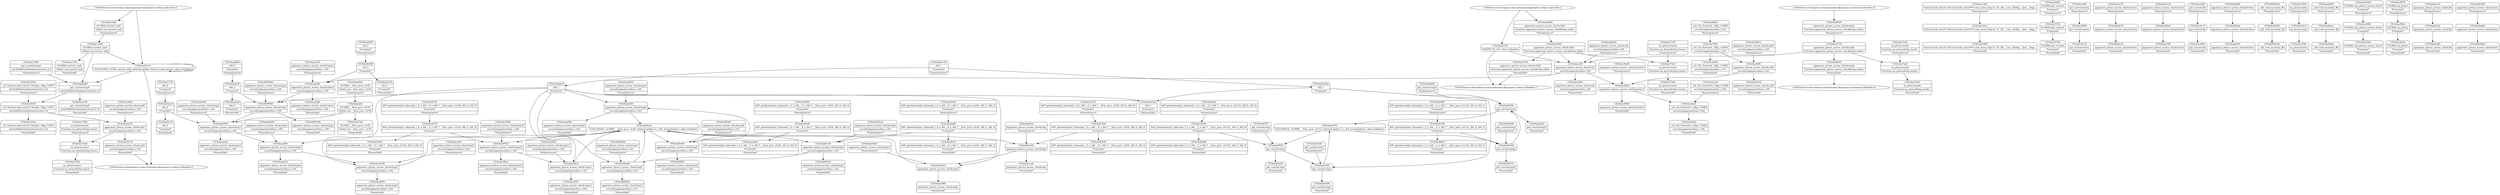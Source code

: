 digraph {
	CE0x4ac5d40 [shape=record,shape=Mrecord,label="{CE0x4ac5d40|_ret_%struct.task_struct*_%tmp4,_!dbg_!15471|./arch/x86/include/asm/current.h,14|*SummSource*}"]
	CE0x4aa0290 [shape=record,shape=Mrecord,label="{CE0x4aa0290|apparmor_ptrace_access_check:tmp9|security/apparmor/lsm.c,103|*SummSource*}"]
	CE0x4ac8da0 [shape=record,shape=Mrecord,label="{CE0x4ac8da0|apparmor_ptrace_access_check:retval.0}"]
	CE0x4ac74c0 [shape=record,shape=Mrecord,label="{CE0x4ac74c0|aa_ptrace:tracee|Function::aa_ptrace&Arg::tracee::}"]
	CE0x4a9ff40 [shape=record,shape=Mrecord,label="{CE0x4a9ff40|apparmor_ptrace_access_check:tmp8|security/apparmor/lsm.c,103|*SummSink*}"]
	CE0x4ac5f30 [shape=record,shape=Mrecord,label="{CE0x4ac5f30|_ret_%struct.task_struct*_%tmp4,_!dbg_!15471|./arch/x86/include/asm/current.h,14}"]
	CE0x4aa2790 [shape=record,shape=Mrecord,label="{CE0x4aa2790|apparmor_ptrace_access_check:tmp5|security/apparmor/lsm.c,100}"]
	CE0x4ad1620 [shape=record,shape=Mrecord,label="{CE0x4ad1620|get_current:tmp1|*SummSource*}"]
	CE0x4aadc20 [shape=record,shape=Mrecord,label="{CE0x4aadc20|apparmor_ptrace_access_check:tmp4|security/apparmor/lsm.c,100|*SummSink*}"]
	CE0x4ad0df0 [shape=record,shape=Mrecord,label="{CE0x4ad0df0|i64*_getelementptr_inbounds_(_2_x_i64_,_2_x_i64_*___llvm_gcov_ctr112,_i64_0,_i64_1)|*Constant*|*SummSource*}"]
	CE0x4aa2160 [shape=record,shape=Mrecord,label="{CE0x4aa2160|i32_0|*Constant*|*SummSink*}"]
	CE0x4ac18c0 [shape=record,shape=Mrecord,label="{CE0x4ac18c0|%struct.task_struct*_(%struct.task_struct**)*_asm_movq_%gs:$_1:P_,$0_,_r,im,_dirflag_,_fpsr_,_flags_}"]
	CE0x4aaca80 [shape=record,shape=Mrecord,label="{CE0x4aaca80|apparmor_ptrace_access_check:tmp5|security/apparmor/lsm.c,100|*SummSource*}"]
	CE0x4ab9210 [shape=record,shape=Mrecord,label="{CE0x4ab9210|apparmor_ptrace_access_check:tmp6|security/apparmor/lsm.c,101|*SummSink*}"]
	CE0x4ac63e0 [shape=record,shape=Mrecord,label="{CE0x4ac63e0|_ret_%struct.task_struct*_%tmp4,_!dbg_!15471|./arch/x86/include/asm/current.h,14|*SummSink*}"]
	CE0x4acabc0 [shape=record,shape=Mrecord,label="{CE0x4acabc0|_ret_i32_%retval.0,_!dbg_!15480|security/apparmor/lsm.c,104}"]
	CE0x4a9c440 [shape=record,shape=Mrecord,label="{CE0x4a9c440|apparmor_ptrace_access_check:tmp}"]
	CE0x4ac98c0 [shape=record,shape=Mrecord,label="{CE0x4ac98c0|apparmor_ptrace_access_check:tmp10|security/apparmor/lsm.c,104|*SummSink*}"]
	CE0x4a9af10 [shape=record,shape=Mrecord,label="{CE0x4a9af10|apparmor_ptrace_access_check:tmp|*SummSource*}"]
	CE0x4aa3120 [shape=record,shape=Mrecord,label="{CE0x4aa3120|apparmor_ptrace_access_check:tobool|security/apparmor/lsm.c,100|*SummSource*}"]
	CE0x4aa2950 [shape=record,shape=Mrecord,label="{CE0x4aa2950|apparmor_ptrace_access_check:tmp5|security/apparmor/lsm.c,100|*SummSink*}"]
	CE0x4ac5680 [shape=record,shape=Mrecord,label="{CE0x4ac5680|GLOBAL:get_current|*Constant*|*SummSource*}"]
	CE0x4ac5af0 [shape=record,shape=Mrecord,label="{CE0x4ac5af0|get_current:entry|*SummSource*}"]
	CE0x4ab3ac0 [shape=record,shape=Mrecord,label="{CE0x4ab3ac0|i64_0|*Constant*}"]
	CE0x4aab110 [shape=record,shape=Mrecord,label="{CE0x4aab110|i64_0|*Constant*|*SummSink*}"]
	"CONST[source:0(mediator),value:2(dynamic)][purpose:{subject}][SnkIdx:0]"
	CE0x4ac4fb0 [shape=record,shape=Mrecord,label="{CE0x4ac4fb0|apparmor_ptrace_access_check:call1|security/apparmor/lsm.c,103|*SummSource*}"]
	CE0x4ad1490 [shape=record,shape=Mrecord,label="{CE0x4ad1490|i64*_getelementptr_inbounds_(_2_x_i64_,_2_x_i64_*___llvm_gcov_ctr112,_i64_0,_i64_1)|*Constant*}"]
	CE0x4aa1ca0 [shape=record,shape=Mrecord,label="{CE0x4aa1ca0|apparmor_ptrace_access_check:tmp|*SummSink*}"]
	CE0x4a9ee10 [shape=record,shape=Mrecord,label="{CE0x4a9ee10|apparmor_ptrace_access_check:return|*SummSink*}"]
	CE0x4aa4a60 [shape=record,shape=Mrecord,label="{CE0x4aa4a60|apparmor_ptrace_access_check:tmp3|security/apparmor/lsm.c,100|*SummSource*}"]
	CE0x4aaaf40 [shape=record,shape=Mrecord,label="{CE0x4aaaf40|apparmor_ptrace_access_check:tmp4|security/apparmor/lsm.c,100}"]
	CE0x4aadf60 [shape=record,shape=Mrecord,label="{CE0x4aadf60|i64_2|*Constant*|*SummSource*}"]
	CE0x4ac7aa0 [shape=record,shape=Mrecord,label="{CE0x4ac7aa0|aa_ptrace:mode|Function::aa_ptrace&Arg::mode::}"]
	CE0x4a99270 [shape=record,shape=Mrecord,label="{CE0x4a99270|get_current:tmp2|*SummSink*}"]
	CE0x4aaaea0 [shape=record,shape=Mrecord,label="{CE0x4aaaea0|apparmor_ptrace_access_check:tmp3|security/apparmor/lsm.c,100|*SummSink*}"]
	CE0x4aca6d0 [shape=record,shape=Mrecord,label="{CE0x4aca6d0|apparmor_ptrace_access_check:tmp11|security/apparmor/lsm.c,104|*SummSource*}"]
	CE0x4ac5330 [shape=record,shape=Mrecord,label="{CE0x4ac5330|GLOBAL:get_current|*Constant*}"]
	CE0x4aa60a0 [shape=record,shape=Mrecord,label="{CE0x4aa60a0|apparmor_ptrace_access_check:if.end}"]
	CE0x4aa1980 [shape=record,shape=Mrecord,label="{CE0x4aa1980|apparmor_ptrace_access_check:tmp1|*SummSink*}"]
	CE0x4ac71b0 [shape=record,shape=Mrecord,label="{CE0x4ac71b0|aa_ptrace:tracer|Function::aa_ptrace&Arg::tracer::}"]
	CE0x4a9f6d0 [shape=record,shape=Mrecord,label="{CE0x4a9f6d0|apparmor_ptrace_access_check:mode|Function::apparmor_ptrace_access_check&Arg::mode::|*SummSource*}"]
	CE0x4aa4660 [shape=record,shape=Mrecord,label="{CE0x4aa4660|apparmor_ptrace_access_check:child|Function::apparmor_ptrace_access_check&Arg::child::|*SummSource*}"]
	CE0x4ad1690 [shape=record,shape=Mrecord,label="{CE0x4ad1690|get_current:tmp1|*SummSink*}"]
	CE0x4ad0fe0 [shape=record,shape=Mrecord,label="{CE0x4ad0fe0|i64*_getelementptr_inbounds_(_2_x_i64_,_2_x_i64_*___llvm_gcov_ctr112,_i64_0,_i64_1)|*Constant*|*SummSink*}"]
	CE0x4909040 [shape=record,shape=Mrecord,label="{CE0x4909040|apparmor_ptrace_access_check:tmp2|security/apparmor/lsm.c,100}"]
	CE0x4ac24b0 [shape=record,shape=Mrecord,label="{CE0x4ac24b0|get_current:bb|*SummSink*}"]
	CE0x4ab4e70 [shape=record,shape=Mrecord,label="{CE0x4ab4e70|apparmor_ptrace_access_check:return}"]
	CE0x4ad32b0 [shape=record,shape=Mrecord,label="{CE0x4ad32b0|i64_1|*Constant*}"]
	"CONST[source:2(external),value:2(dynamic)][purpose:{subject}][SrcIdx:3]"
	CE0x4a99200 [shape=record,shape=Mrecord,label="{CE0x4a99200|get_current:tmp2|*SummSource*}"]
	CE0x4aa3700 [shape=record,shape=Mrecord,label="{CE0x4aa3700|VOIDTB_TE:_CE:_elem_0:default:}"]
	CE0x4ac9dc0 [shape=record,shape=Mrecord,label="{CE0x4ac9dc0|apparmor_ptrace_access_check:tmp11|security/apparmor/lsm.c,104}"]
	CE0x4a9eb80 [shape=record,shape=Mrecord,label="{CE0x4a9eb80|apparmor_ptrace_access_check:if.then|*SummSource*}"]
	CE0x4ac7cb0 [shape=record,shape=Mrecord,label="{CE0x4ac7cb0|aa_ptrace:mode|Function::aa_ptrace&Arg::mode::|*SummSource*}"]
	"CONST[source:1(input),value:2(dynamic)][purpose:{operation}][SrcIdx:2]"
	CE0x4aa9ed0 [shape=record,shape=Mrecord,label="{CE0x4aa9ed0|i64*_getelementptr_inbounds_(_6_x_i64_,_6_x_i64_*___llvm_gcov_ctr39,_i64_0,_i64_4)|*Constant*}"]
	CE0x4a9d6a0 [shape=record,shape=Mrecord,label="{CE0x4a9d6a0|apparmor_ptrace_access_check:if.then}"]
	CE0x4aa20f0 [shape=record,shape=Mrecord,label="{CE0x4aa20f0|i32_0|*Constant*|*SummSource*}"]
	CE0x4aab990 [shape=record,shape=Mrecord,label="{CE0x4aab990|get_current:tmp3|*SummSource*}"]
	CE0x49092e0 [shape=record,shape=Mrecord,label="{CE0x49092e0|_call_void_mcount()_#2|*SummSource*}"]
	CE0x4ac17b0 [shape=record,shape=Mrecord,label="{CE0x4ac17b0|GLOBAL:current_task|Global_var:current_task|*SummSink*}"]
	CE0x4a9b050 [shape=record,shape=Mrecord,label="{CE0x4a9b050|i64*_getelementptr_inbounds_(_6_x_i64_,_6_x_i64_*___llvm_gcov_ctr39,_i64_0,_i64_0)|*Constant*|*SummSink*}"]
	CE0x4ac22f0 [shape=record,shape=Mrecord,label="{CE0x4ac22f0|get_current:bb|*SummSource*}"]
	CE0x4ac16d0 [shape=record,shape=Mrecord,label="{CE0x4ac16d0|GLOBAL:current_task|Global_var:current_task|*SummSource*}"]
	CE0x4ac7380 [shape=record,shape=Mrecord,label="{CE0x4ac7380|aa_ptrace:tracer|Function::aa_ptrace&Arg::tracer::|*SummSource*}"]
	CE0x4aab000 [shape=record,shape=Mrecord,label="{CE0x4aab000|apparmor_ptrace_access_check:tmp4|security/apparmor/lsm.c,100|*SummSource*}"]
	CE0x4ac6ec0 [shape=record,shape=Mrecord,label="{CE0x4ac6ec0|aa_ptrace:entry}"]
	CE0x4aabac0 [shape=record,shape=Mrecord,label="{CE0x4aabac0|_call_void_mcount()_#2}"]
	CE0x4ac1a60 [shape=record,shape=Mrecord,label="{CE0x4ac1a60|%struct.task_struct*_(%struct.task_struct**)*_asm_movq_%gs:$_1:P_,$0_,_r,im,_dirflag_,_fpsr_,_flags_|*SummSource*}"]
	CE0x4aa4920 [shape=record,shape=Mrecord,label="{CE0x4aa4920|GLOBAL:__llvm_gcov_ctr39|Global_var:__llvm_gcov_ctr39|*SummSource*}"]
	CE0x4aac070 [shape=record,shape=Mrecord,label="{CE0x4aac070|COLLAPSED:_GCMRE___llvm_gcov_ctr112_internal_global_2_x_i64_zeroinitializer:_elem_0:default:}"]
	CE0x4ad3240 [shape=record,shape=Mrecord,label="{CE0x4ad3240|get_current:tmp|*SummSink*}"]
	CE0x4ac7f80 [shape=record,shape=Mrecord,label="{CE0x4ac7f80|_ret_i32_%error.0,_!dbg_!15485|security/apparmor/ipc.c,110}"]
	CE0x4ab6a60 [shape=record,shape=Mrecord,label="{CE0x4ab6a60|get_current:tmp4|./arch/x86/include/asm/current.h,14}"]
	"CONST[source:0(mediator),value:0(static)][purpose:{operation}][SnkIdx:2]"
	CE0x4aa3460 [shape=record,shape=Mrecord,label="{CE0x4aa3460|GLOBAL:cap_ptrace_access_check|*Constant*}"]
	CE0x4ab9130 [shape=record,shape=Mrecord,label="{CE0x4ab9130|apparmor_ptrace_access_check:tmp6|security/apparmor/lsm.c,101}"]
	CE0x49093a0 [shape=record,shape=Mrecord,label="{CE0x49093a0|_call_void_mcount()_#2|*SummSink*}"]
	CE0x4ac9330 [shape=record,shape=Mrecord,label="{CE0x4ac9330|i64*_getelementptr_inbounds_(_6_x_i64_,_6_x_i64_*___llvm_gcov_ctr39,_i64_0,_i64_5)|*Constant*|*SummSource*}"]
	CE0x4ac57b0 [shape=record,shape=Mrecord,label="{CE0x4ac57b0|GLOBAL:get_current|*Constant*|*SummSink*}"]
	CE0x4ac8370 [shape=record,shape=Mrecord,label="{CE0x4ac8370|i64*_getelementptr_inbounds_(_6_x_i64_,_6_x_i64_*___llvm_gcov_ctr39,_i64_0,_i64_5)|*Constant*}"]
	CE0x4ac97e0 [shape=record,shape=Mrecord,label="{CE0x4ac97e0|apparmor_ptrace_access_check:tmp10|security/apparmor/lsm.c,104}"]
	CE0x4ac69e0 [shape=record,shape=Mrecord,label="{CE0x4ac69e0|GLOBAL:aa_ptrace|*Constant*}"]
	CE0x4a99360 [shape=record,shape=Mrecord,label="{CE0x4a99360|get_current:tmp3}"]
	CE0x4aadef0 [shape=record,shape=Mrecord,label="{CE0x4aadef0|i64_2|*Constant*}"]
	CE0x4ab69a0 [shape=record,shape=Mrecord,label="{CE0x4ab69a0|_call_void_mcount()_#2|*SummSink*}"]
	CE0x4ad1420 [shape=record,shape=Mrecord,label="{CE0x4ad1420|get_current:tmp1}"]
	CE0x4ac1b60 [shape=record,shape=Mrecord,label="{CE0x4ac1b60|get_current:tmp4|./arch/x86/include/asm/current.h,14|*SummSource*}"]
	CE0x4acac30 [shape=record,shape=Mrecord,label="{CE0x4acac30|_ret_i32_%retval.0,_!dbg_!15480|security/apparmor/lsm.c,104|*SummSource*}"]
	CE0x4aa1730 [shape=record,shape=Mrecord,label="{CE0x4aa1730|i64_0|*Constant*|*SummSource*}"]
	CE0x4aa6110 [shape=record,shape=Mrecord,label="{CE0x4aa6110|apparmor_ptrace_access_check:if.end|*SummSource*}"]
	CE0x4a99d50 [shape=record,shape=Mrecord,label="{CE0x4a99d50|apparmor_ptrace_access_check:tmp7|security/apparmor/lsm.c,101|*SummSink*}"]
	CE0x4aca850 [shape=record,shape=Mrecord,label="{CE0x4aca850|apparmor_ptrace_access_check:tmp11|security/apparmor/lsm.c,104|*SummSink*}"]
	CE0x4ac6d10 [shape=record,shape=Mrecord,label="{CE0x4ac6d10|GLOBAL:aa_ptrace|*Constant*|*SummSink*}"]
	CE0x4ac15d0 [shape=record,shape=Mrecord,label="{CE0x4ac15d0|GLOBAL:current_task|Global_var:current_task}"]
	CE0x4a9a0c0 [shape=record,shape=Mrecord,label="{CE0x4a9a0c0|i64_1|*Constant*}"]
	CE0x4aad540 [shape=record,shape=Mrecord,label="{CE0x4aad540|apparmor_ptrace_access_check:child|Function::apparmor_ptrace_access_check&Arg::child::}"]
	CE0x4aaa580 [shape=record,shape=Mrecord,label="{CE0x4aaa580|apparmor_ptrace_access_check:tmp9|security/apparmor/lsm.c,103}"]
	CE0x4a9ac10 [shape=record,shape=Mrecord,label="{CE0x4a9ac10|apparmor_ptrace_access_check:bb|*SummSource*}"]
	CE0x4aa3540 [shape=record,shape=Mrecord,label="{CE0x4aa3540|GLOBAL:cap_ptrace_access_check|*Constant*|*SummSource*}"]
	CE0x4ac70f0 [shape=record,shape=Mrecord,label="{CE0x4ac70f0|aa_ptrace:entry|*SummSink*}"]
	CE0x4aad440 [shape=record,shape=Mrecord,label="{CE0x4aad440|apparmor_ptrace_access_check:call|security/apparmor/lsm.c,99|*SummSource*}"]
	CE0x4a9aab0 [shape=record,shape=Mrecord,label="{CE0x4a9aab0|apparmor_ptrace_access_check:entry}"]
	CE0x4ac9040 [shape=record,shape=Mrecord,label="{CE0x4ac9040|apparmor_ptrace_access_check:retval.0|*SummSink*}"]
	CE0x4ac6810 [shape=record,shape=Mrecord,label="{CE0x4ac6810|apparmor_ptrace_access_check:call2|security/apparmor/lsm.c,103|*SummSource*}"]
	CE0x4909180 [shape=record,shape=Mrecord,label="{CE0x4909180|apparmor_ptrace_access_check:tmp2|security/apparmor/lsm.c,100|*SummSink*}"]
	CE0x4a99190 [shape=record,shape=Mrecord,label="{CE0x4a99190|get_current:tmp2}"]
	CE0x4ac80e0 [shape=record,shape=Mrecord,label="{CE0x4ac80e0|_ret_i32_%error.0,_!dbg_!15485|security/apparmor/ipc.c,110|*SummSource*}"]
	CE0x4aacc20 [shape=record,shape=Mrecord,label="{CE0x4aacc20|apparmor_ptrace_access_check:call|security/apparmor/lsm.c,99}"]
	CE0x4aa6250 [shape=record,shape=Mrecord,label="{CE0x4aa6250|apparmor_ptrace_access_check:if.then|*SummSink*}"]
	CE0x4ac66f0 [shape=record,shape=Mrecord,label="{CE0x4ac66f0|apparmor_ptrace_access_check:call2|security/apparmor/lsm.c,103}"]
	CE0x4aa6380 [shape=record,shape=Mrecord,label="{CE0x4aa6380|_call_void_mcount()_#2}"]
	CE0x4ac9850 [shape=record,shape=Mrecord,label="{CE0x4ac9850|apparmor_ptrace_access_check:tmp10|security/apparmor/lsm.c,104|*SummSource*}"]
	CE0x4ac21c0 [shape=record,shape=Mrecord,label="{CE0x4ac21c0|get_current:bb}"]
	CE0x4a99a40 [shape=record,shape=Mrecord,label="{CE0x4a99a40|apparmor_ptrace_access_check:tmp7|security/apparmor/lsm.c,101}"]
	CE0x4ac1c00 [shape=record,shape=Mrecord,label="{CE0x4ac1c00|get_current:tmp4|./arch/x86/include/asm/current.h,14|*SummSink*}"]
	CE0x4aa64b0 [shape=record,shape=Mrecord,label="{CE0x4aa64b0|apparmor_ptrace_access_check:tmp1|*SummSource*}"]
	CE0x4aa5f10 [shape=record,shape=Mrecord,label="{CE0x4aa5f10|i64*_getelementptr_inbounds_(_6_x_i64_,_6_x_i64_*___llvm_gcov_ctr39,_i64_0,_i64_3)|*Constant*|*SummSink*}"]
	CE0x4aa67f0 [shape=record,shape=Mrecord,label="{CE0x4aa67f0|get_current:tmp|*SummSource*}"]
	"CONST[source:1(input),value:2(dynamic)][purpose:{object}][SrcIdx:1]"
	CE0x4aa6180 [shape=record,shape=Mrecord,label="{CE0x4aa6180|apparmor_ptrace_access_check:if.end|*SummSink*}"]
	CE0x4aa2450 [shape=record,shape=Mrecord,label="{CE0x4aa2450|apparmor_ptrace_access_check:tobool|security/apparmor/lsm.c,100}"]
	CE0x4acb0a0 [shape=record,shape=Mrecord,label="{CE0x4acb0a0|_ret_i32_%retval.0,_!dbg_!15480|security/apparmor/lsm.c,104|*SummSink*}"]
	CE0x4ac67a0 [shape=record,shape=Mrecord,label="{CE0x4ac67a0|apparmor_ptrace_access_check:call2|security/apparmor/lsm.c,103|*SummSink*}"]
	CE0x4aaa6b0 [shape=record,shape=Mrecord,label="{CE0x4aaa6b0|apparmor_ptrace_access_check:tmp9|security/apparmor/lsm.c,103|*SummSink*}"]
	CE0x4aa6780 [shape=record,shape=Mrecord,label="{CE0x4aa6780|get_current:tmp}"]
	CE0x4a9d4b0 [shape=record,shape=Mrecord,label="{CE0x4a9d4b0|apparmor_ptrace_access_check:entry|*SummSink*}"]
	CE0x4ab91a0 [shape=record,shape=Mrecord,label="{CE0x4ab91a0|apparmor_ptrace_access_check:tmp6|security/apparmor/lsm.c,101|*SummSource*}"]
	CE0x4ac73f0 [shape=record,shape=Mrecord,label="{CE0x4ac73f0|aa_ptrace:tracer|Function::aa_ptrace&Arg::tracer::|*SummSink*}"]
	CE0x4a9a1a0 [shape=record,shape=Mrecord,label="{CE0x4a9a1a0|i64_1|*Constant*|*SummSink*}"]
	CE0x4aad4b0 [shape=record,shape=Mrecord,label="{CE0x4aad4b0|apparmor_ptrace_access_check:call|security/apparmor/lsm.c,99|*SummSink*}"]
	CE0x4aa6410 [shape=record,shape=Mrecord,label="{CE0x4aa6410|apparmor_ptrace_access_check:tmp1}"]
	CE0x4aa5ba0 [shape=record,shape=Mrecord,label="{CE0x4aa5ba0|i64*_getelementptr_inbounds_(_6_x_i64_,_6_x_i64_*___llvm_gcov_ctr39,_i64_0,_i64_3)|*Constant*|*SummSource*}"]
	CE0x4aa72b0 [shape=record,shape=Mrecord,label="{CE0x4aa72b0|i64*_getelementptr_inbounds_(_6_x_i64_,_6_x_i64_*___llvm_gcov_ctr39,_i64_0,_i64_0)|*Constant*}"]
	CE0x4aa73c0 [shape=record,shape=Mrecord,label="{CE0x4aa73c0|i64*_getelementptr_inbounds_(_6_x_i64_,_6_x_i64_*___llvm_gcov_ctr39,_i64_0,_i64_0)|*Constant*|*SummSource*}"]
	CE0x4a9fed0 [shape=record,shape=Mrecord,label="{CE0x4a9fed0|apparmor_ptrace_access_check:tmp8|security/apparmor/lsm.c,103|*SummSource*}"]
	CE0x49090b0 [shape=record,shape=Mrecord,label="{CE0x49090b0|apparmor_ptrace_access_check:tmp2|security/apparmor/lsm.c,100|*SummSource*}"]
	"CONST[source:0(mediator),value:2(dynamic)][purpose:{object}][SnkIdx:1]"
	CE0x4ac7de0 [shape=record,shape=Mrecord,label="{CE0x4ac7de0|aa_ptrace:mode|Function::aa_ptrace&Arg::mode::|*SummSink*}"]
	CE0x4aa4730 [shape=record,shape=Mrecord,label="{CE0x4aa4730|apparmor_ptrace_access_check:child|Function::apparmor_ptrace_access_check&Arg::child::|*SummSink*}"]
	CE0x4ac5170 [shape=record,shape=Mrecord,label="{CE0x4ac5170|apparmor_ptrace_access_check:call1|security/apparmor/lsm.c,103|*SummSink*}"]
	CE0x4ac6970 [shape=record,shape=Mrecord,label="{CE0x4ac6970|GLOBAL:aa_ptrace|*Constant*|*SummSource*}"]
	CE0x4aa62c0 [shape=record,shape=Mrecord,label="{CE0x4aa62c0|apparmor_ptrace_access_check:bb}"]
	CE0x4aaba00 [shape=record,shape=Mrecord,label="{CE0x4aaba00|get_current:tmp3|*SummSink*}"]
	CE0x4a9cb90 [shape=record,shape=Mrecord,label="{CE0x4a9cb90|apparmor_ptrace_access_check:entry|*SummSource*}"]
	CE0x4aa1e70 [shape=record,shape=Mrecord,label="{CE0x4aa1e70|apparmor_ptrace_access_check:return|*SummSource*}"]
	CE0x4aa2ad0 [shape=record,shape=Mrecord,label="{CE0x4aa2ad0|i64*_getelementptr_inbounds_(_6_x_i64_,_6_x_i64_*___llvm_gcov_ctr39,_i64_0,_i64_3)|*Constant*}"]
	CE0x4a9fe60 [shape=record,shape=Mrecord,label="{CE0x4a9fe60|apparmor_ptrace_access_check:tmp8|security/apparmor/lsm.c,103}"]
	CE0x4ac5c30 [shape=record,shape=Mrecord,label="{CE0x4ac5c30|get_current:entry|*SummSink*}"]
	CE0x4a9a130 [shape=record,shape=Mrecord,label="{CE0x4a9a130|i64_1|*Constant*|*SummSource*}"]
	CE0x4ac8240 [shape=record,shape=Mrecord,label="{CE0x4ac8240|_ret_i32_%error.0,_!dbg_!15485|security/apparmor/ipc.c,110|*SummSink*}"]
	CE0x4aaae30 [shape=record,shape=Mrecord,label="{CE0x4aaae30|apparmor_ptrace_access_check:call1|security/apparmor/lsm.c,103}"]
	CE0x4acb260 [shape=record,shape=Mrecord,label="{CE0x4acb260|i64*_getelementptr_inbounds_(_2_x_i64_,_2_x_i64_*___llvm_gcov_ctr112,_i64_0,_i64_0)|*Constant*}"]
	CE0x4aabd30 [shape=record,shape=Mrecord,label="{CE0x4aabd30|_call_void_mcount()_#2|*SummSource*}"]
	CE0x4aab2d0 [shape=record,shape=Mrecord,label="{CE0x4aab2d0|GLOBAL:__llvm_gcov_ctr39|Global_var:__llvm_gcov_ctr39}"]
	CE0x4ad1a10 [shape=record,shape=Mrecord,label="{CE0x4ad1a10|COLLAPSED:_GCRE_current_task_external_global_%struct.task_struct*:_elem_0:default:}"]
	CE0x4ac7740 [shape=record,shape=Mrecord,label="{CE0x4ac7740|aa_ptrace:tracee|Function::aa_ptrace&Arg::tracee::|*SummSource*}"]
	CE0x4ad1980 [shape=record,shape=Mrecord,label="{CE0x4ad1980|%struct.task_struct*_(%struct.task_struct**)*_asm_movq_%gs:$_1:P_,$0_,_r,im,_dirflag_,_fpsr_,_flags_|*SummSink*}"]
	CE0x4a9c940 [shape=record,shape=Mrecord,label="{CE0x4a9c940|i32_0|*Constant*}"]
	CE0x4aa2720 [shape=record,shape=Mrecord,label="{CE0x4aa2720|GLOBAL:__llvm_gcov_ctr39|Global_var:__llvm_gcov_ctr39|*SummSink*}"]
	CE0x4aa35b0 [shape=record,shape=Mrecord,label="{CE0x4aa35b0|GLOBAL:cap_ptrace_access_check|*Constant*|*SummSink*}"]
	CE0x4a9f810 [shape=record,shape=Mrecord,label="{CE0x4a9f810|apparmor_ptrace_access_check:mode|Function::apparmor_ptrace_access_check&Arg::mode::|*SummSink*}"]
	CE0x4ac5990 [shape=record,shape=Mrecord,label="{CE0x4ac5990|get_current:entry}"]
	CE0x4abfbe0 [shape=record,shape=Mrecord,label="{CE0x4abfbe0|i64*_getelementptr_inbounds_(_2_x_i64_,_2_x_i64_*___llvm_gcov_ctr112,_i64_0,_i64_0)|*Constant*|*SummSource*}"]
	CE0x4ac8ed0 [shape=record,shape=Mrecord,label="{CE0x4ac8ed0|apparmor_ptrace_access_check:retval.0|*SummSource*}"]
	CE0x4ac7900 [shape=record,shape=Mrecord,label="{CE0x4ac7900|aa_ptrace:tracee|Function::aa_ptrace&Arg::tracee::|*SummSink*}"]
	CE0x4aa3770 [shape=record,shape=Mrecord,label="{CE0x4aa3770|apparmor_ptrace_access_check:mode|Function::apparmor_ptrace_access_check&Arg::mode::}"]
	CE0x4a9aea0 [shape=record,shape=Mrecord,label="{CE0x4a9aea0|COLLAPSED:_GCMRE___llvm_gcov_ctr39_internal_global_6_x_i64_zeroinitializer:_elem_0:default:}"]
	CE0x4aa9f40 [shape=record,shape=Mrecord,label="{CE0x4aa9f40|i64*_getelementptr_inbounds_(_6_x_i64_,_6_x_i64_*___llvm_gcov_ctr39,_i64_0,_i64_4)|*Constant*|*SummSource*}"]
	CE0x4aaa2b0 [shape=record,shape=Mrecord,label="{CE0x4aaa2b0|i64*_getelementptr_inbounds_(_6_x_i64_,_6_x_i64_*___llvm_gcov_ctr39,_i64_0,_i64_4)|*Constant*|*SummSink*}"]
	CE0x4ac95d0 [shape=record,shape=Mrecord,label="{CE0x4ac95d0|i64*_getelementptr_inbounds_(_6_x_i64_,_6_x_i64_*___llvm_gcov_ctr39,_i64_0,_i64_5)|*Constant*|*SummSink*}"]
	CE0x4ad8280 [shape=record,shape=Mrecord,label="{CE0x4ad8280|i64*_getelementptr_inbounds_(_2_x_i64_,_2_x_i64_*___llvm_gcov_ctr112,_i64_0,_i64_0)|*Constant*|*SummSink*}"]
	CE0x4aab490 [shape=record,shape=Mrecord,label="{CE0x4aab490|apparmor_ptrace_access_check:tmp3|security/apparmor/lsm.c,100}"]
	CE0x4a9ac80 [shape=record,shape=Mrecord,label="{CE0x4a9ac80|apparmor_ptrace_access_check:bb|*SummSink*}"]
	CE0x4aa2260 [shape=record,shape=Mrecord,label="{CE0x4aa2260|apparmor_ptrace_access_check:tobool|security/apparmor/lsm.c,100|*SummSink*}"]
	CE0x4ac7020 [shape=record,shape=Mrecord,label="{CE0x4ac7020|aa_ptrace:entry|*SummSource*}"]
	CE0x4a99bd0 [shape=record,shape=Mrecord,label="{CE0x4a99bd0|apparmor_ptrace_access_check:tmp7|security/apparmor/lsm.c,101|*SummSource*}"]
	CE0x4aa2dc0 [shape=record,shape=Mrecord,label="{CE0x4aa2dc0|i64_2|*Constant*|*SummSink*}"]
	CE0x4a99190 -> CE0x4a99270
	CE0x4ac74c0 -> CE0x4ac7900
	CE0x4aad540 -> CE0x4ac74c0
	CE0x4a9eb80 -> CE0x4a9d6a0
	CE0x4aa73c0 -> CE0x4aa72b0
	CE0x4ac9330 -> CE0x4ac8370
	CE0x4aabac0 -> CE0x4ab69a0
	CE0x4aa67f0 -> CE0x4aa6780
	CE0x4a9f6d0 -> CE0x4aa3770
	CE0x4a9a0c0 -> CE0x4aaa580
	CE0x4aa4a60 -> CE0x4aab490
	CE0x4aa3770 -> CE0x4a9f810
	CE0x4aac070 -> CE0x4aa6780
	CE0x4aa3770 -> CE0x4ac7aa0
	CE0x4aa3700 -> "CONST[source:0(mediator),value:2(dynamic)][purpose:{object}][SnkIdx:1]"
	CE0x4ac7020 -> CE0x4ac6ec0
	CE0x4aaca80 -> CE0x4aa2790
	CE0x4ad0df0 -> CE0x4ad1490
	CE0x4ac5f30 -> CE0x4ac63e0
	CE0x4ac6970 -> CE0x4ac69e0
	CE0x4ac9dc0 -> CE0x4aca850
	CE0x4aa2450 -> CE0x4aa2260
	CE0x4a9c440 -> CE0x4aa1ca0
	CE0x4ac16d0 -> CE0x4ac15d0
	CE0x4a99360 -> CE0x4aac070
	CE0x4aa3770 -> CE0x4aacc20
	CE0x4ad1420 -> CE0x4aac070
	CE0x4aadf60 -> CE0x4aadef0
	CE0x4ac18c0 -> CE0x4ad1980
	CE0x4a9aea0 -> CE0x4a9fe60
	CE0x49092e0 -> CE0x4aa6380
	CE0x4ac15d0 -> CE0x4ab6a60
	CE0x4a9fed0 -> CE0x4a9fe60
	CE0x4aaaf40 -> CE0x4aadc20
	CE0x4aab990 -> CE0x4a99360
	CE0x4a9fe60 -> CE0x4a9ff40
	CE0x4ad32b0 -> CE0x4a9a1a0
	CE0x4aa2ad0 -> CE0x4ab9130
	CE0x4aab2d0 -> CE0x4aab490
	"CONST[source:1(input),value:2(dynamic)][purpose:{object}][SrcIdx:1]" -> CE0x4aa3700
	CE0x4aadef0 -> CE0x4909040
	CE0x4ac15d0 -> CE0x4ad1a10
	CE0x4ac7aa0 -> CE0x4ac7de0
	CE0x4ab6a60 -> CE0x4ac5f30
	CE0x4a9a0c0 -> CE0x4a99a40
	CE0x4a9c940 -> CE0x4aa2450
	CE0x4ac22f0 -> CE0x4ac21c0
	CE0x4a9aea0 -> CE0x4ac97e0
	CE0x4aa2790 -> CE0x4aa2950
	CE0x4ab6a60 -> CE0x4ac1c00
	CE0x4aa3120 -> CE0x4aa2450
	CE0x4a99bd0 -> CE0x4a99a40
	CE0x4a9aab0 -> CE0x4a9d4b0
	CE0x49090b0 -> CE0x4909040
	CE0x4aa6380 -> CE0x49093a0
	CE0x4aa2450 -> CE0x4909040
	CE0x4aa64b0 -> CE0x4aa6410
	CE0x4ab3ac0 -> CE0x4aab110
	CE0x4909040 -> CE0x4aab490
	CE0x4acb260 -> CE0x4aa6780
	CE0x4a9af10 -> CE0x4a9c440
	CE0x4aaaf40 -> CE0x4aa2790
	CE0x4aca6d0 -> CE0x4ac9dc0
	CE0x4a9aea0 -> CE0x4a9c440
	CE0x4a9fe60 -> CE0x4aaa580
	CE0x4ab4e70 -> CE0x4a9ee10
	CE0x4a9aea0 -> CE0x4ab9130
	CE0x4ac9850 -> CE0x4ac97e0
	CE0x4aaa580 -> CE0x4a9aea0
	CE0x4acac30 -> CE0x4acabc0
	CE0x4aab490 -> CE0x4aaaf40
	CE0x4ac66f0 -> CE0x4ac8da0
	CE0x4aa3460 -> CE0x4aa35b0
	CE0x4acabc0 -> CE0x4acb0a0
	CE0x4ad32b0 -> CE0x4a99360
	CE0x4aa1e70 -> CE0x4ab4e70
	CE0x4aabd30 -> CE0x4aabac0
	CE0x4909040 -> CE0x4909180
	CE0x4aa9ed0 -> CE0x4aaa2b0
	CE0x4aa9ed0 -> CE0x4a9fe60
	CE0x4aa5ba0 -> CE0x4aa2ad0
	CE0x4ac71b0 -> CE0x4ac73f0
	CE0x4aa6780 -> CE0x4ad1420
	CE0x4ac5f30 -> CE0x4aaae30
	CE0x4aad540 -> CE0x4aacc20
	CE0x4a9ac10 -> CE0x4aa62c0
	CE0x4aa72b0 -> CE0x4a9b050
	CE0x4aa3700 -> CE0x4aacc20
	CE0x4aad540 -> CE0x4aa4730
	CE0x4ad1a10 -> CE0x4ab6a60
	CE0x4ac7380 -> CE0x4ac71b0
	CE0x4aab2d0 -> CE0x4aa2720
	CE0x4ad1a10 -> CE0x4ad1a10
	CE0x4aad440 -> CE0x4aacc20
	CE0x4aa0290 -> CE0x4aaa580
	"CONST[source:2(external),value:2(dynamic)][purpose:{subject}][SrcIdx:3]" -> CE0x4ad1a10
	CE0x4a9d6a0 -> CE0x4aa6250
	CE0x4aaa580 -> CE0x4aaa6b0
	CE0x4aaae30 -> CE0x4ac5170
	CE0x4aa60a0 -> CE0x4aa6180
	CE0x4ac97e0 -> CE0x4ac98c0
	CE0x4ac69e0 -> CE0x4ac6d10
	CE0x4aacc20 -> CE0x4aad4b0
	CE0x4ac5d40 -> CE0x4ac5f30
	CE0x4aa6410 -> CE0x4aa1980
	CE0x4aa2ad0 -> CE0x4aa5f10
	CE0x4a9a0c0 -> CE0x4a9a1a0
	CE0x4a9a0c0 -> CE0x4aa2790
	CE0x4aaae30 -> CE0x4ac71b0
	CE0x4aa62c0 -> CE0x4a9ac80
	CE0x4ac8ed0 -> CE0x4ac8da0
	CE0x4aacc20 -> CE0x4aa2450
	CE0x4ab9130 -> CE0x4ab9210
	CE0x4ac8da0 -> CE0x4acabc0
	CE0x4ac5330 -> CE0x4ac57b0
	CE0x4aa2790 -> CE0x4a9aea0
	CE0x4ac97e0 -> CE0x4ac9dc0
	CE0x4ac5680 -> CE0x4ac5330
	CE0x4ac8370 -> CE0x4ac97e0
	CE0x4ad1620 -> CE0x4ad1420
	CE0x4a9a130 -> CE0x4ad32b0
	CE0x4ac1b60 -> CE0x4ab6a60
	CE0x4a99360 -> CE0x4aaba00
	"CONST[source:2(external),value:2(dynamic)][purpose:{subject}][SrcIdx:3]" -> CE0x4ac16d0
	CE0x4aa6780 -> CE0x4ad3240
	CE0x4a9a130 -> CE0x4a9a0c0
	CE0x4ac5af0 -> CE0x4ac5990
	CE0x4aa72b0 -> CE0x4a9c440
	CE0x4ac9dc0 -> CE0x4a9aea0
	CE0x4ab9130 -> CE0x4a99a40
	CE0x4ac66f0 -> CE0x4ac67a0
	CE0x4aa4730 -> "CONST[source:0(mediator),value:2(dynamic)][purpose:{object}][SnkIdx:1]"
	CE0x4ac21c0 -> CE0x4ac24b0
	CE0x4ac8da0 -> CE0x4ac9040
	CE0x4ab3ac0 -> CE0x4aab490
	CE0x4ad1490 -> CE0x4a99190
	CE0x4a9a0c0 -> CE0x4aa6410
	CE0x4aa6410 -> CE0x4a9aea0
	CE0x4a9a0c0 -> CE0x4ac9dc0
	CE0x4aacc20 -> CE0x4ac8da0
	CE0x4ac15d0 -> CE0x4ac17b0
	CE0x4a99a40 -> CE0x4a99d50
	CE0x4ac80e0 -> CE0x4ac7f80
	CE0x4ad1a10 -> "CONST[source:0(mediator),value:2(dynamic)][purpose:{subject}][SnkIdx:0]"
	CE0x4aab000 -> CE0x4aaaf40
	"CONST[source:1(input),value:2(dynamic)][purpose:{operation}][SrcIdx:2]" -> CE0x4a9f6d0
	CE0x4ac5990 -> CE0x4ac5c30
	CE0x4aadef0 -> CE0x4aa2dc0
	CE0x4ac7f80 -> CE0x4ac8240
	CE0x4a9c440 -> CE0x4aa6410
	CE0x4ac6810 -> CE0x4ac66f0
	CE0x4a99190 -> CE0x4a99360
	CE0x4a9f810 -> "CONST[source:0(mediator),value:0(static)][purpose:{operation}][SnkIdx:2]"
	CE0x4a9c940 -> CE0x4aa2160
	CE0x4aab490 -> CE0x4aaaea0
	CE0x4ad32b0 -> CE0x4ad1420
	CE0x4aa9f40 -> CE0x4aa9ed0
	CE0x4a99200 -> CE0x4a99190
	CE0x4aa4660 -> CE0x4aad540
	CE0x4a9a0c0 -> CE0x4909040
	CE0x4abfbe0 -> CE0x4acb260
	CE0x4aac070 -> CE0x4a99190
	CE0x4aa1730 -> CE0x4ab3ac0
	CE0x4ac4fb0 -> CE0x4aaae30
	CE0x4ab91a0 -> CE0x4ab9130
	CE0x4acb260 -> CE0x4ad8280
	CE0x4aa20f0 -> CE0x4a9c940
	CE0x4a9cb90 -> CE0x4a9aab0
	"CONST[source:1(input),value:2(dynamic)][purpose:{object}][SrcIdx:1]" -> CE0x4aa4660
	CE0x4ac7f80 -> CE0x4ac66f0
	CE0x4ac6ec0 -> CE0x4ac70f0
	CE0x4ad1420 -> CE0x4ad1690
	CE0x4ac1a60 -> CE0x4ac18c0
	CE0x4a99a40 -> CE0x4a9aea0
	CE0x4ac5170 -> "CONST[source:0(mediator),value:2(dynamic)][purpose:{subject}][SnkIdx:0]"
	CE0x4aa3540 -> CE0x4aa3460
	CE0x4aa4920 -> CE0x4aab2d0
	CE0x4ad1490 -> CE0x4ad0fe0
	CE0x4ac7740 -> CE0x4ac74c0
	CE0x4a9aea0 -> CE0x4aaaf40
	CE0x4aa6110 -> CE0x4aa60a0
	CE0x4ac7cb0 -> CE0x4ac7aa0
	CE0x4ac8370 -> CE0x4ac95d0
}